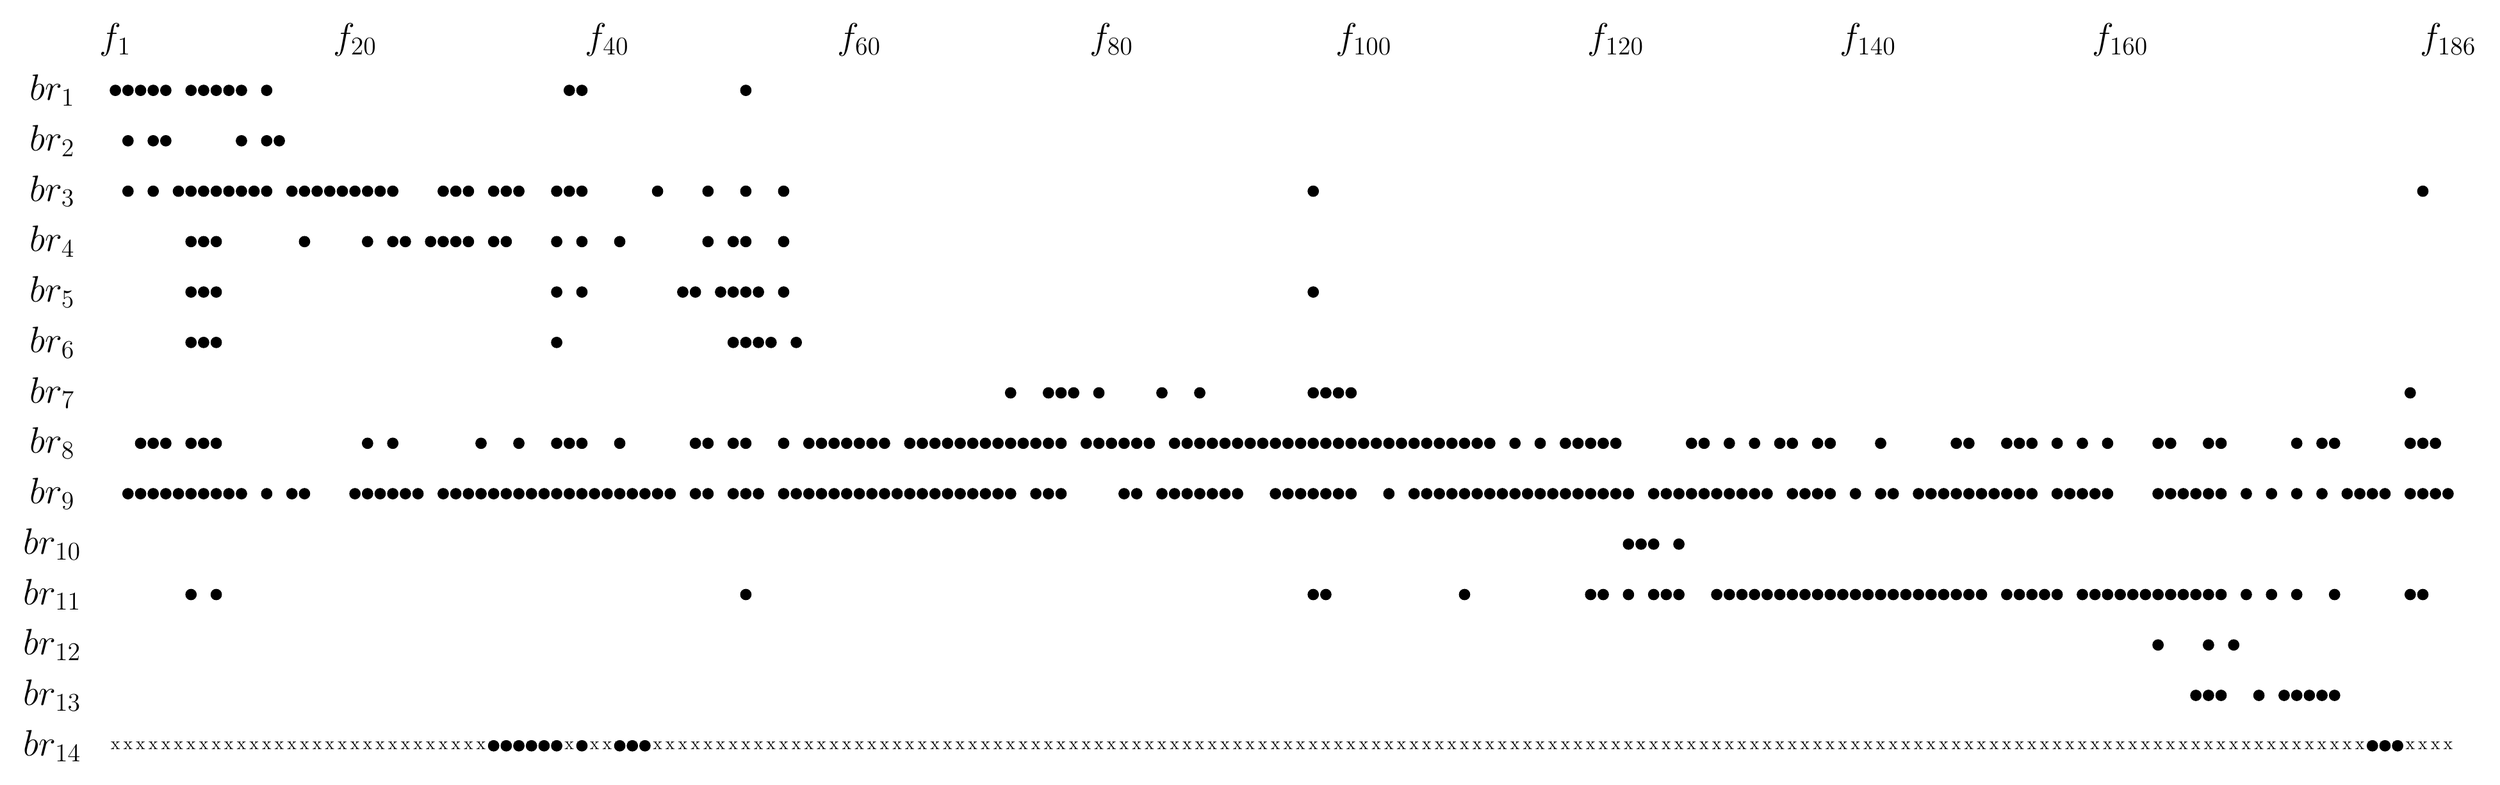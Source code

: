 \foreach \x/\xtext in {1/1,20/20, 40/40, 60/60, 80/80, 100/100, 120/120, 140/140, 160/160, 186/186}{
\node[]at(\x*0.25,15){\huge$f_{\xtext}$};
}


\foreach \x/\xtext in {1/1, 2/2, 3/3, 4/4, 5/5, 6/6, 7/7, 8/8, 9/9, 10/10, 11/11, 12/12, 13/13, 14/14}{
\node[]at(-1,15 - \x){\huge$br_{\xtext}$};
}

% \node(s1)[]at(-2,14){\huge$s_1(on \ br_1)$};
\foreach \x in{1,2,3,4,5,7,8,9,10,11,13,37,38,51}{
\draw[fill=black](0.25*\x,14)circle(3pt);
}

% \node(s1)[]at(-2,13){\huge$s_2(on \ br_{14})$};
\foreach \x in{2,4,5,11,13,14}{
\draw[fill=black](0.25*\x,13)circle(3pt);
}

% \node(s1)[]at(-2,12){\huge$s_3(on \ br_{19})$};
\foreach \x in{2,4,6,7,8,9,10,11,12,13,15,16,17,18,19,20,21,22,23,27,28,29,31,32,33,36,37,38,44,48,51,54,96,184}{
\draw[fill=black](0.25*\x,12)circle(3pt);
}

% \node(s1)[]at(-2,11){\huge$s_4(on \ br_{26})$};
\foreach \x in{7,8,9,16,21,23,24,26,27,28,29,31,32,36,38,41,48,50,51,54}{
\draw[fill=black](0.25*\x,11)circle(3pt);
}

% \node(s1)[]at(-2,10){\huge$s_5(on \ br_{46})$};
\foreach \x in{7,8,9,36,38,46,47,49,50,51,52,54,96}{
\draw[fill=black](0.25*\x,10)circle(3pt);
}

% \node(s1)[]at(-2,9){\huge$s_6(on \ br_{55})$};
\foreach \x in{7,8,9,36,50,51,52,53,55}{
\draw[fill=black](0.25*\x,9)circle(3pt);
}

% \node(s1)[]at(-2,8){\huge$s_7(on \ br_{77})$};
\foreach \x in{72,75,76,77,79,84,87,96,97,98,99,183}{
\draw[fill=black](0.25*\x,8)circle(3pt);
}

% \node(s1)[]at(-2,7){\huge$s_8(on \ br_{82})$};
\foreach \x in{3,4,5,7,8,9,21,23,30,33,36,37,38,41,47,48,50,51,54,56,57,58,59,60,61,62,64,65,66,67,68,69,70,71,72,73,74,75,76,78,79,80,81,82,83,85,86,87,88,89,90,91,92,93,94,95,96,97,98,99,100,101,102,103,104,105,106,107,108,109,110,112,114,116,117,118,119,120,126,127,129,131,133,134,136,137,141,147,148,151,152,153,155,157,159,163,164,167,168,174,176,177,183,184,185}{
\draw[fill=black](0.25*\x,7)circle(3pt);
}

% \node(s1)[]at(-2,6){\huge$s_9(on \ br_{109})$};
\foreach \x in{2,3,4,5,6,7,8,9,10,11,13,15,16,20,21,22,23,24,25,27,28,29,30,31,32,33,34,35,36,37,38,39,40,41,42,43,44,45,47,48,50,51,52,54,55,56,57,58,59,60,61,62,63,64,65,66,67,68,69,70,71,72,74,75,76,81,82,84,85,86,87,88,89,90,93,94,95,96,97,98,99,102,104,105,106,107,108,109,110,111,112,113,114,115,116,117,118,119,120,121,123,124,125,126,127,128,129,130,131,132,134,135,136,137,139,141,142,144,145,146,147,148,149,150,151,152,153,155,156,157,158,159,163,164,165,166,167,168,170,172,174,176,178,179,180,181,183,184,185,186}{
\draw[fill=black](0.25*\x,6)circle(3pt);
}

% \node(s1)[]at(-1,5){\huge$n_10$};
\foreach \x in{121,122,123,125}{
\draw[fill=black](0.25*\x,5)circle(3pt);
}

% \node(s1)[]at(-1,4){\huge$n_11$};
\foreach \x in{7,9,51,96,97,108,118,119,121,123,124,125,128,129,130,131,132,133,134,135,136,137,138,139,140,141,142,143,144,145,146,147,148,149,151,152,153,154,155,157,158,159,160,161,162,163,164,165,166,167,168,170,172,174,177,183,184}{
\draw[fill=black](0.25*\x,4)circle(3pt);
}

% \node(s1)[]at(-1,3){\huge$n_12$};
\foreach \x in{163,167,169}{
\draw[fill=black](0.25*\x,3)circle(3pt);
}

% \node(s1)[]at(-1,2){\huge$n_13$};
\foreach \x in{166,167,168,171,173,174,175,176,177}{
\draw[fill=black](0.25*\x,2)circle(3pt);
}

% \node(s1)[]at(-1,1){\huge$n_14$};
\foreach \x in{31,32,33,34,35,36,38,41,42,43,180,181,182}{
\draw[fill=black](0.25*\x,1)circle(3pt);
}

%%%%%%%%%%%%%%%%

\foreach \x in{1,...,186}{
\draw[fill=black](0.25*\x,1)node[]{x};
}
